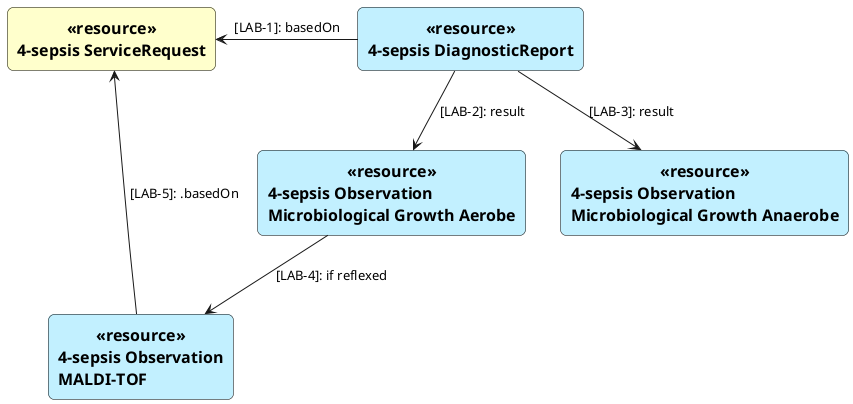 @startuml 4-sepsis-additional-testing
skinparam rectangle<<resource>> {
  roundCorner 12
  BackgroundColor Blue
  BorderColor Black
  ArrowColor Black
  FontName Arial
  FontSize 16
  FontStyle Bold
}

rectangle "4-sepsis ServiceRequest" as SR <<$bProcess>><<resource>> #BUSINESS
rectangle "4-sepsis DiagnosticReport" as DR <<$bProcess>><<resource>> #APPLICATION
rectangle "4-sepsis Observation\nMicrobiological Growth Aerobe" as OMA <<$bProcess>><<resource>> #APPLICATION
rectangle "4-sepsis Observation\nMicrobiological Growth Anaerobe" as OMANA <<$bProcess>><<resource>> #APPLICATION
rectangle "4-sepsis Observation\nMALDI-TOF" as OMT <<$bProcess>><<resource>> #APPLICATION

SR <-right- DR : [LAB-1]: basedOn
DR -down-> OMA : [LAB-2]: result
DR -down-> OMANA : [LAB-3]: result
OMA -down-> OMT : [LAB-4]: if reflexed
OMT -up-> SR : [LAB-5]: .basedOn

@enduml
